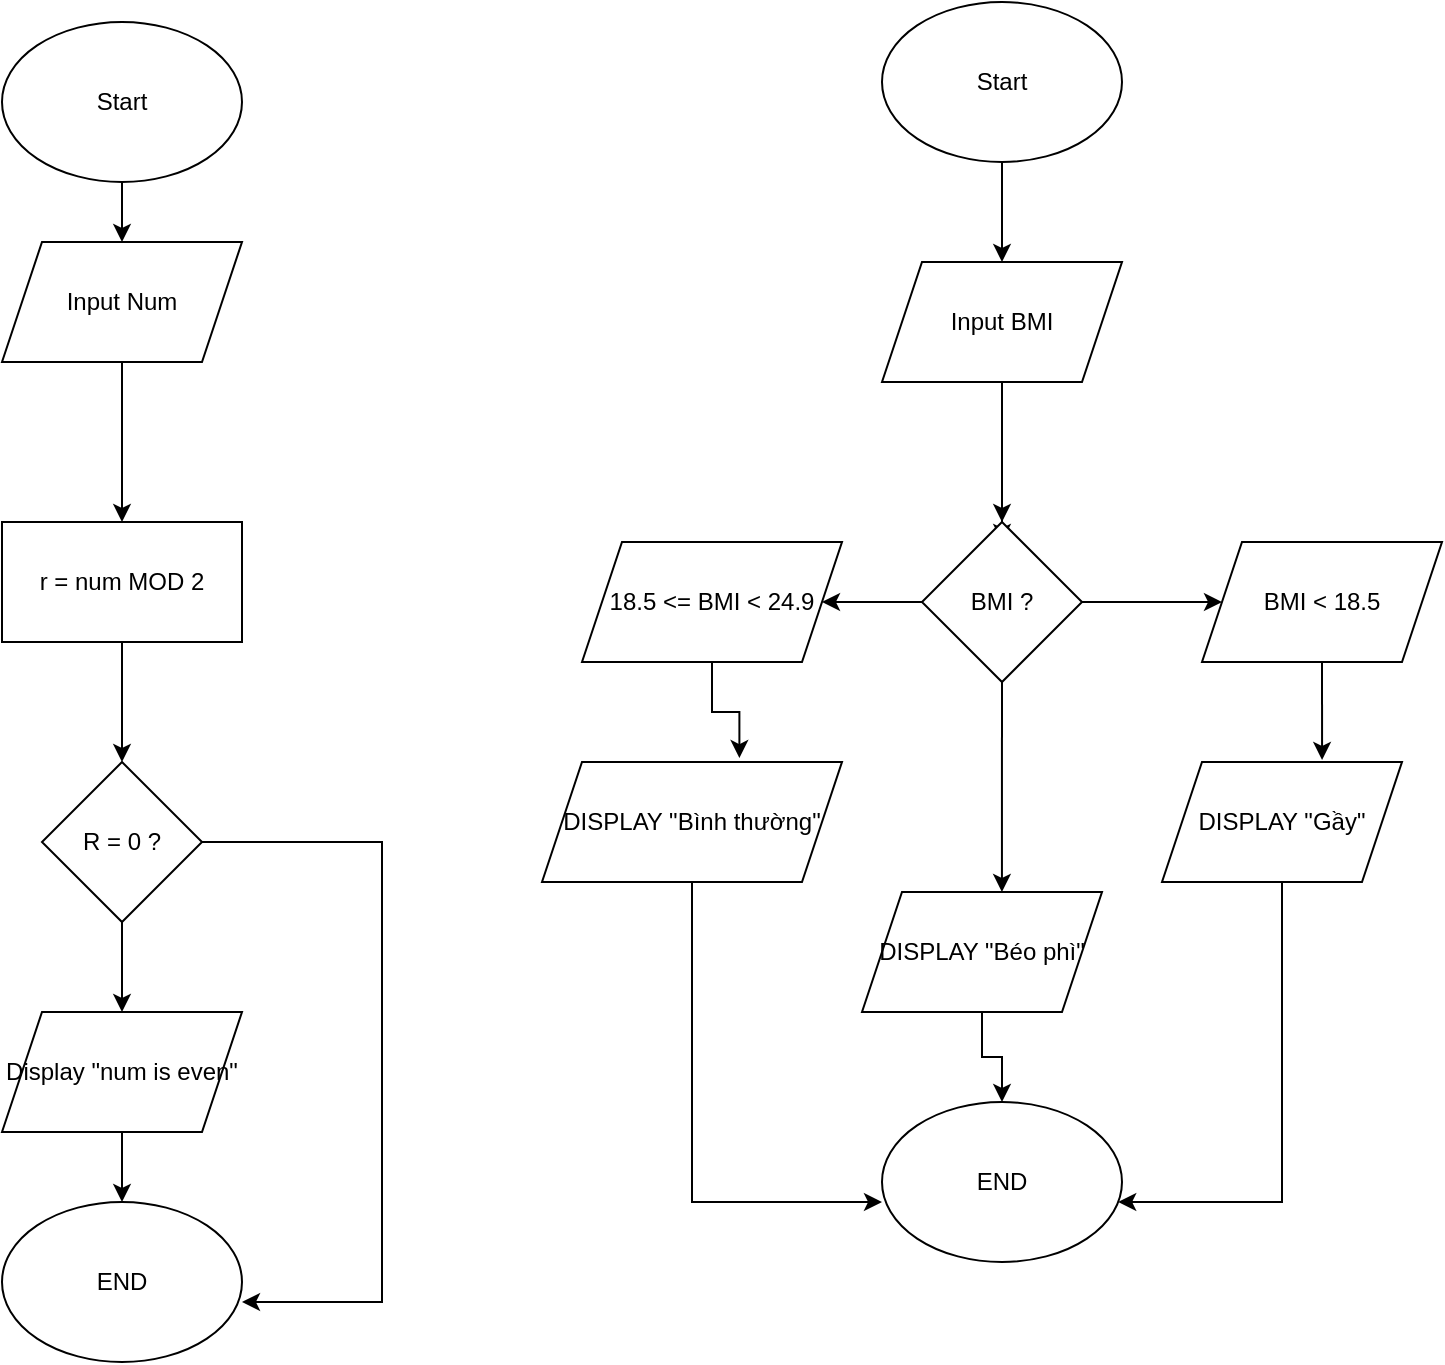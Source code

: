 <mxfile version="15.0.6" type="device"><diagram id="wvaRQu8zkAr46Xb06hNn" name="Page-1"><mxGraphModel dx="1422" dy="762" grid="1" gridSize="10" guides="1" tooltips="1" connect="1" arrows="1" fold="1" page="1" pageScale="1" pageWidth="827" pageHeight="1169" math="0" shadow="0"><root><mxCell id="0"/><mxCell id="1" parent="0"/><mxCell id="tM7znr2tXaC98kh2F_cG-12" style="edgeStyle=orthogonalEdgeStyle;rounded=0;orthogonalLoop=1;jettySize=auto;html=1;exitX=0.5;exitY=1;exitDx=0;exitDy=0;entryX=0.5;entryY=0;entryDx=0;entryDy=0;" edge="1" parent="1" source="tM7znr2tXaC98kh2F_cG-1" target="tM7znr2tXaC98kh2F_cG-3"><mxGeometry relative="1" as="geometry"/></mxCell><mxCell id="tM7znr2tXaC98kh2F_cG-1" value="Start" style="ellipse;whiteSpace=wrap;html=1;" vertex="1" parent="1"><mxGeometry x="90" y="60" width="120" height="80" as="geometry"/></mxCell><mxCell id="tM7znr2tXaC98kh2F_cG-21" style="edgeStyle=orthogonalEdgeStyle;rounded=0;orthogonalLoop=1;jettySize=auto;html=1;exitX=0.5;exitY=1;exitDx=0;exitDy=0;" edge="1" parent="1" source="tM7znr2tXaC98kh2F_cG-3" target="tM7znr2tXaC98kh2F_cG-7"><mxGeometry relative="1" as="geometry"/></mxCell><mxCell id="tM7znr2tXaC98kh2F_cG-3" value="Input Num" style="shape=parallelogram;perimeter=parallelogramPerimeter;whiteSpace=wrap;html=1;fixedSize=1;" vertex="1" parent="1"><mxGeometry x="90" y="170" width="120" height="60" as="geometry"/></mxCell><mxCell id="tM7znr2tXaC98kh2F_cG-14" style="edgeStyle=orthogonalEdgeStyle;rounded=0;orthogonalLoop=1;jettySize=auto;html=1;exitX=0.5;exitY=1;exitDx=0;exitDy=0;" edge="1" parent="1" source="tM7znr2tXaC98kh2F_cG-7" target="tM7znr2tXaC98kh2F_cG-8"><mxGeometry relative="1" as="geometry"/></mxCell><mxCell id="tM7znr2tXaC98kh2F_cG-7" value="r = num MOD 2" style="rounded=0;whiteSpace=wrap;html=1;" vertex="1" parent="1"><mxGeometry x="90" y="310" width="120" height="60" as="geometry"/></mxCell><mxCell id="tM7znr2tXaC98kh2F_cG-16" style="edgeStyle=orthogonalEdgeStyle;rounded=0;orthogonalLoop=1;jettySize=auto;html=1;exitX=0.5;exitY=1;exitDx=0;exitDy=0;entryX=0.5;entryY=0;entryDx=0;entryDy=0;" edge="1" parent="1" source="tM7znr2tXaC98kh2F_cG-8" target="tM7znr2tXaC98kh2F_cG-9"><mxGeometry relative="1" as="geometry"/></mxCell><mxCell id="tM7znr2tXaC98kh2F_cG-8" value="R = 0 ?" style="rhombus;whiteSpace=wrap;html=1;" vertex="1" parent="1"><mxGeometry x="110" y="430" width="80" height="80" as="geometry"/></mxCell><mxCell id="tM7znr2tXaC98kh2F_cG-23" style="edgeStyle=orthogonalEdgeStyle;rounded=0;orthogonalLoop=1;jettySize=auto;html=1;exitX=0.5;exitY=1;exitDx=0;exitDy=0;" edge="1" parent="1" source="tM7znr2tXaC98kh2F_cG-9" target="tM7znr2tXaC98kh2F_cG-10"><mxGeometry relative="1" as="geometry"/></mxCell><mxCell id="tM7znr2tXaC98kh2F_cG-9" value="Display &quot;num is even&quot;" style="shape=parallelogram;perimeter=parallelogramPerimeter;whiteSpace=wrap;html=1;fixedSize=1;" vertex="1" parent="1"><mxGeometry x="90" y="555" width="120" height="60" as="geometry"/></mxCell><mxCell id="tM7znr2tXaC98kh2F_cG-10" value="END" style="ellipse;whiteSpace=wrap;html=1;" vertex="1" parent="1"><mxGeometry x="90" y="650" width="120" height="80" as="geometry"/></mxCell><mxCell id="tM7znr2tXaC98kh2F_cG-19" style="edgeStyle=orthogonalEdgeStyle;rounded=0;orthogonalLoop=1;jettySize=auto;html=1;exitX=1;exitY=0.5;exitDx=0;exitDy=0;" edge="1" parent="1" source="tM7znr2tXaC98kh2F_cG-8"><mxGeometry relative="1" as="geometry"><mxPoint x="160" y="520" as="sourcePoint"/><mxPoint x="210" y="700" as="targetPoint"/><Array as="points"><mxPoint x="280" y="470"/><mxPoint x="280" y="700"/></Array></mxGeometry></mxCell><mxCell id="tM7znr2tXaC98kh2F_cG-26" value="" style="edgeStyle=orthogonalEdgeStyle;rounded=0;orthogonalLoop=1;jettySize=auto;html=1;" edge="1" parent="1" source="tM7znr2tXaC98kh2F_cG-24"><mxGeometry relative="1" as="geometry"><mxPoint x="590" y="180" as="targetPoint"/></mxGeometry></mxCell><mxCell id="tM7znr2tXaC98kh2F_cG-24" value="Start" style="ellipse;whiteSpace=wrap;html=1;" vertex="1" parent="1"><mxGeometry x="530" y="50" width="120" height="80" as="geometry"/></mxCell><mxCell id="tM7znr2tXaC98kh2F_cG-31" style="edgeStyle=orthogonalEdgeStyle;rounded=0;orthogonalLoop=1;jettySize=auto;html=1;exitX=0.5;exitY=1;exitDx=0;exitDy=0;entryX=0.5;entryY=0;entryDx=0;entryDy=0;" edge="1" parent="1" source="tM7znr2tXaC98kh2F_cG-27" target="tM7znr2tXaC98kh2F_cG-28"><mxGeometry relative="1" as="geometry"/></mxCell><mxCell id="tM7znr2tXaC98kh2F_cG-33" value="" style="edgeStyle=orthogonalEdgeStyle;rounded=0;orthogonalLoop=1;jettySize=auto;html=1;" edge="1" parent="1" source="tM7znr2tXaC98kh2F_cG-27"><mxGeometry relative="1" as="geometry"><mxPoint x="590" y="320" as="targetPoint"/></mxGeometry></mxCell><mxCell id="tM7znr2tXaC98kh2F_cG-27" value="Input BMI" style="shape=parallelogram;perimeter=parallelogramPerimeter;whiteSpace=wrap;html=1;fixedSize=1;" vertex="1" parent="1"><mxGeometry x="530" y="180" width="120" height="60" as="geometry"/></mxCell><mxCell id="tM7znr2tXaC98kh2F_cG-40" style="edgeStyle=orthogonalEdgeStyle;rounded=0;orthogonalLoop=1;jettySize=auto;html=1;exitX=1;exitY=0.5;exitDx=0;exitDy=0;entryX=0;entryY=0.5;entryDx=0;entryDy=0;" edge="1" parent="1" source="tM7znr2tXaC98kh2F_cG-28" target="tM7znr2tXaC98kh2F_cG-34"><mxGeometry relative="1" as="geometry"/></mxCell><mxCell id="tM7znr2tXaC98kh2F_cG-51" style="edgeStyle=orthogonalEdgeStyle;rounded=0;orthogonalLoop=1;jettySize=auto;html=1;exitX=0;exitY=0.5;exitDx=0;exitDy=0;" edge="1" parent="1" source="tM7znr2tXaC98kh2F_cG-28"><mxGeometry relative="1" as="geometry"><mxPoint x="500" y="350" as="targetPoint"/></mxGeometry></mxCell><mxCell id="tM7znr2tXaC98kh2F_cG-58" style="edgeStyle=orthogonalEdgeStyle;rounded=0;orthogonalLoop=1;jettySize=auto;html=1;exitX=0.5;exitY=1;exitDx=0;exitDy=0;entryX=0.583;entryY=0;entryDx=0;entryDy=0;entryPerimeter=0;" edge="1" parent="1" source="tM7znr2tXaC98kh2F_cG-28" target="tM7znr2tXaC98kh2F_cG-56"><mxGeometry relative="1" as="geometry"/></mxCell><mxCell id="tM7znr2tXaC98kh2F_cG-28" value="BMI ?" style="rhombus;whiteSpace=wrap;html=1;" vertex="1" parent="1"><mxGeometry x="550" y="310" width="80" height="80" as="geometry"/></mxCell><mxCell id="tM7znr2tXaC98kh2F_cG-48" style="edgeStyle=orthogonalEdgeStyle;rounded=0;orthogonalLoop=1;jettySize=auto;html=1;exitX=0.5;exitY=1;exitDx=0;exitDy=0;entryX=0.667;entryY=-0.017;entryDx=0;entryDy=0;entryPerimeter=0;" edge="1" parent="1" source="tM7znr2tXaC98kh2F_cG-34" target="tM7znr2tXaC98kh2F_cG-42"><mxGeometry relative="1" as="geometry"/></mxCell><mxCell id="tM7znr2tXaC98kh2F_cG-34" value="BMI &amp;lt; 18.5" style="shape=parallelogram;perimeter=parallelogramPerimeter;whiteSpace=wrap;html=1;fixedSize=1;" vertex="1" parent="1"><mxGeometry x="690" y="320" width="120" height="60" as="geometry"/></mxCell><mxCell id="tM7znr2tXaC98kh2F_cG-63" style="edgeStyle=orthogonalEdgeStyle;rounded=0;orthogonalLoop=1;jettySize=auto;html=1;exitX=0.5;exitY=1;exitDx=0;exitDy=0;" edge="1" parent="1" source="tM7znr2tXaC98kh2F_cG-42" target="tM7znr2tXaC98kh2F_cG-59"><mxGeometry relative="1" as="geometry"><Array as="points"><mxPoint x="730" y="650"/></Array></mxGeometry></mxCell><mxCell id="tM7znr2tXaC98kh2F_cG-42" value="DISPLAY &quot;Gầy&quot;" style="shape=parallelogram;perimeter=parallelogramPerimeter;whiteSpace=wrap;html=1;fixedSize=1;" vertex="1" parent="1"><mxGeometry x="670" y="430" width="120" height="60" as="geometry"/></mxCell><mxCell id="tM7znr2tXaC98kh2F_cG-55" style="edgeStyle=orthogonalEdgeStyle;rounded=0;orthogonalLoop=1;jettySize=auto;html=1;exitX=0.5;exitY=1;exitDx=0;exitDy=0;entryX=0.658;entryY=-0.033;entryDx=0;entryDy=0;entryPerimeter=0;" edge="1" parent="1" source="tM7znr2tXaC98kh2F_cG-49" target="tM7znr2tXaC98kh2F_cG-52"><mxGeometry relative="1" as="geometry"/></mxCell><mxCell id="tM7znr2tXaC98kh2F_cG-49" value="18.5 &amp;lt;= BMI &amp;lt; 24.9" style="shape=parallelogram;perimeter=parallelogramPerimeter;whiteSpace=wrap;html=1;fixedSize=1;" vertex="1" parent="1"><mxGeometry x="380" y="320" width="130" height="60" as="geometry"/></mxCell><mxCell id="tM7znr2tXaC98kh2F_cG-61" style="edgeStyle=orthogonalEdgeStyle;rounded=0;orthogonalLoop=1;jettySize=auto;html=1;exitX=0.5;exitY=1;exitDx=0;exitDy=0;entryX=0;entryY=0.625;entryDx=0;entryDy=0;entryPerimeter=0;" edge="1" parent="1" source="tM7znr2tXaC98kh2F_cG-52" target="tM7znr2tXaC98kh2F_cG-59"><mxGeometry relative="1" as="geometry"/></mxCell><mxCell id="tM7znr2tXaC98kh2F_cG-52" value="DISPLAY &quot;Bình thường&quot;" style="shape=parallelogram;perimeter=parallelogramPerimeter;whiteSpace=wrap;html=1;fixedSize=1;" vertex="1" parent="1"><mxGeometry x="360" y="430" width="150" height="60" as="geometry"/></mxCell><mxCell id="tM7znr2tXaC98kh2F_cG-65" style="edgeStyle=orthogonalEdgeStyle;rounded=0;orthogonalLoop=1;jettySize=auto;html=1;exitX=0.5;exitY=1;exitDx=0;exitDy=0;" edge="1" parent="1" source="tM7znr2tXaC98kh2F_cG-56" target="tM7znr2tXaC98kh2F_cG-59"><mxGeometry relative="1" as="geometry"/></mxCell><mxCell id="tM7znr2tXaC98kh2F_cG-56" value="DISPLAY &quot;Béo phì&quot;" style="shape=parallelogram;perimeter=parallelogramPerimeter;whiteSpace=wrap;html=1;fixedSize=1;" vertex="1" parent="1"><mxGeometry x="520" y="495" width="120" height="60" as="geometry"/></mxCell><mxCell id="tM7znr2tXaC98kh2F_cG-59" value="END" style="ellipse;whiteSpace=wrap;html=1;" vertex="1" parent="1"><mxGeometry x="530" y="600" width="120" height="80" as="geometry"/></mxCell></root></mxGraphModel></diagram></mxfile>
